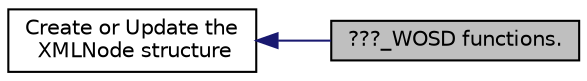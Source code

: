 digraph "???_WOSD functions."
{
  edge [fontname="Helvetica",fontsize="10",labelfontname="Helvetica",labelfontsize="10"];
  node [fontname="Helvetica",fontsize="10",shape=record];
  rankdir=LR;
  Node0 [label="???_WOSD functions.",height=0.2,width=0.4,color="black", fillcolor="grey75", style="filled" fontcolor="black"];
  Node1 [label="Create or Update the\l XMLNode structure",height=0.2,width=0.4,color="black", fillcolor="white", style="filled",URL="$group__xml_modify.html"];
  Node1->Node0 [shape=plaintext, color="midnightblue", dir="back", style="solid"];
}
